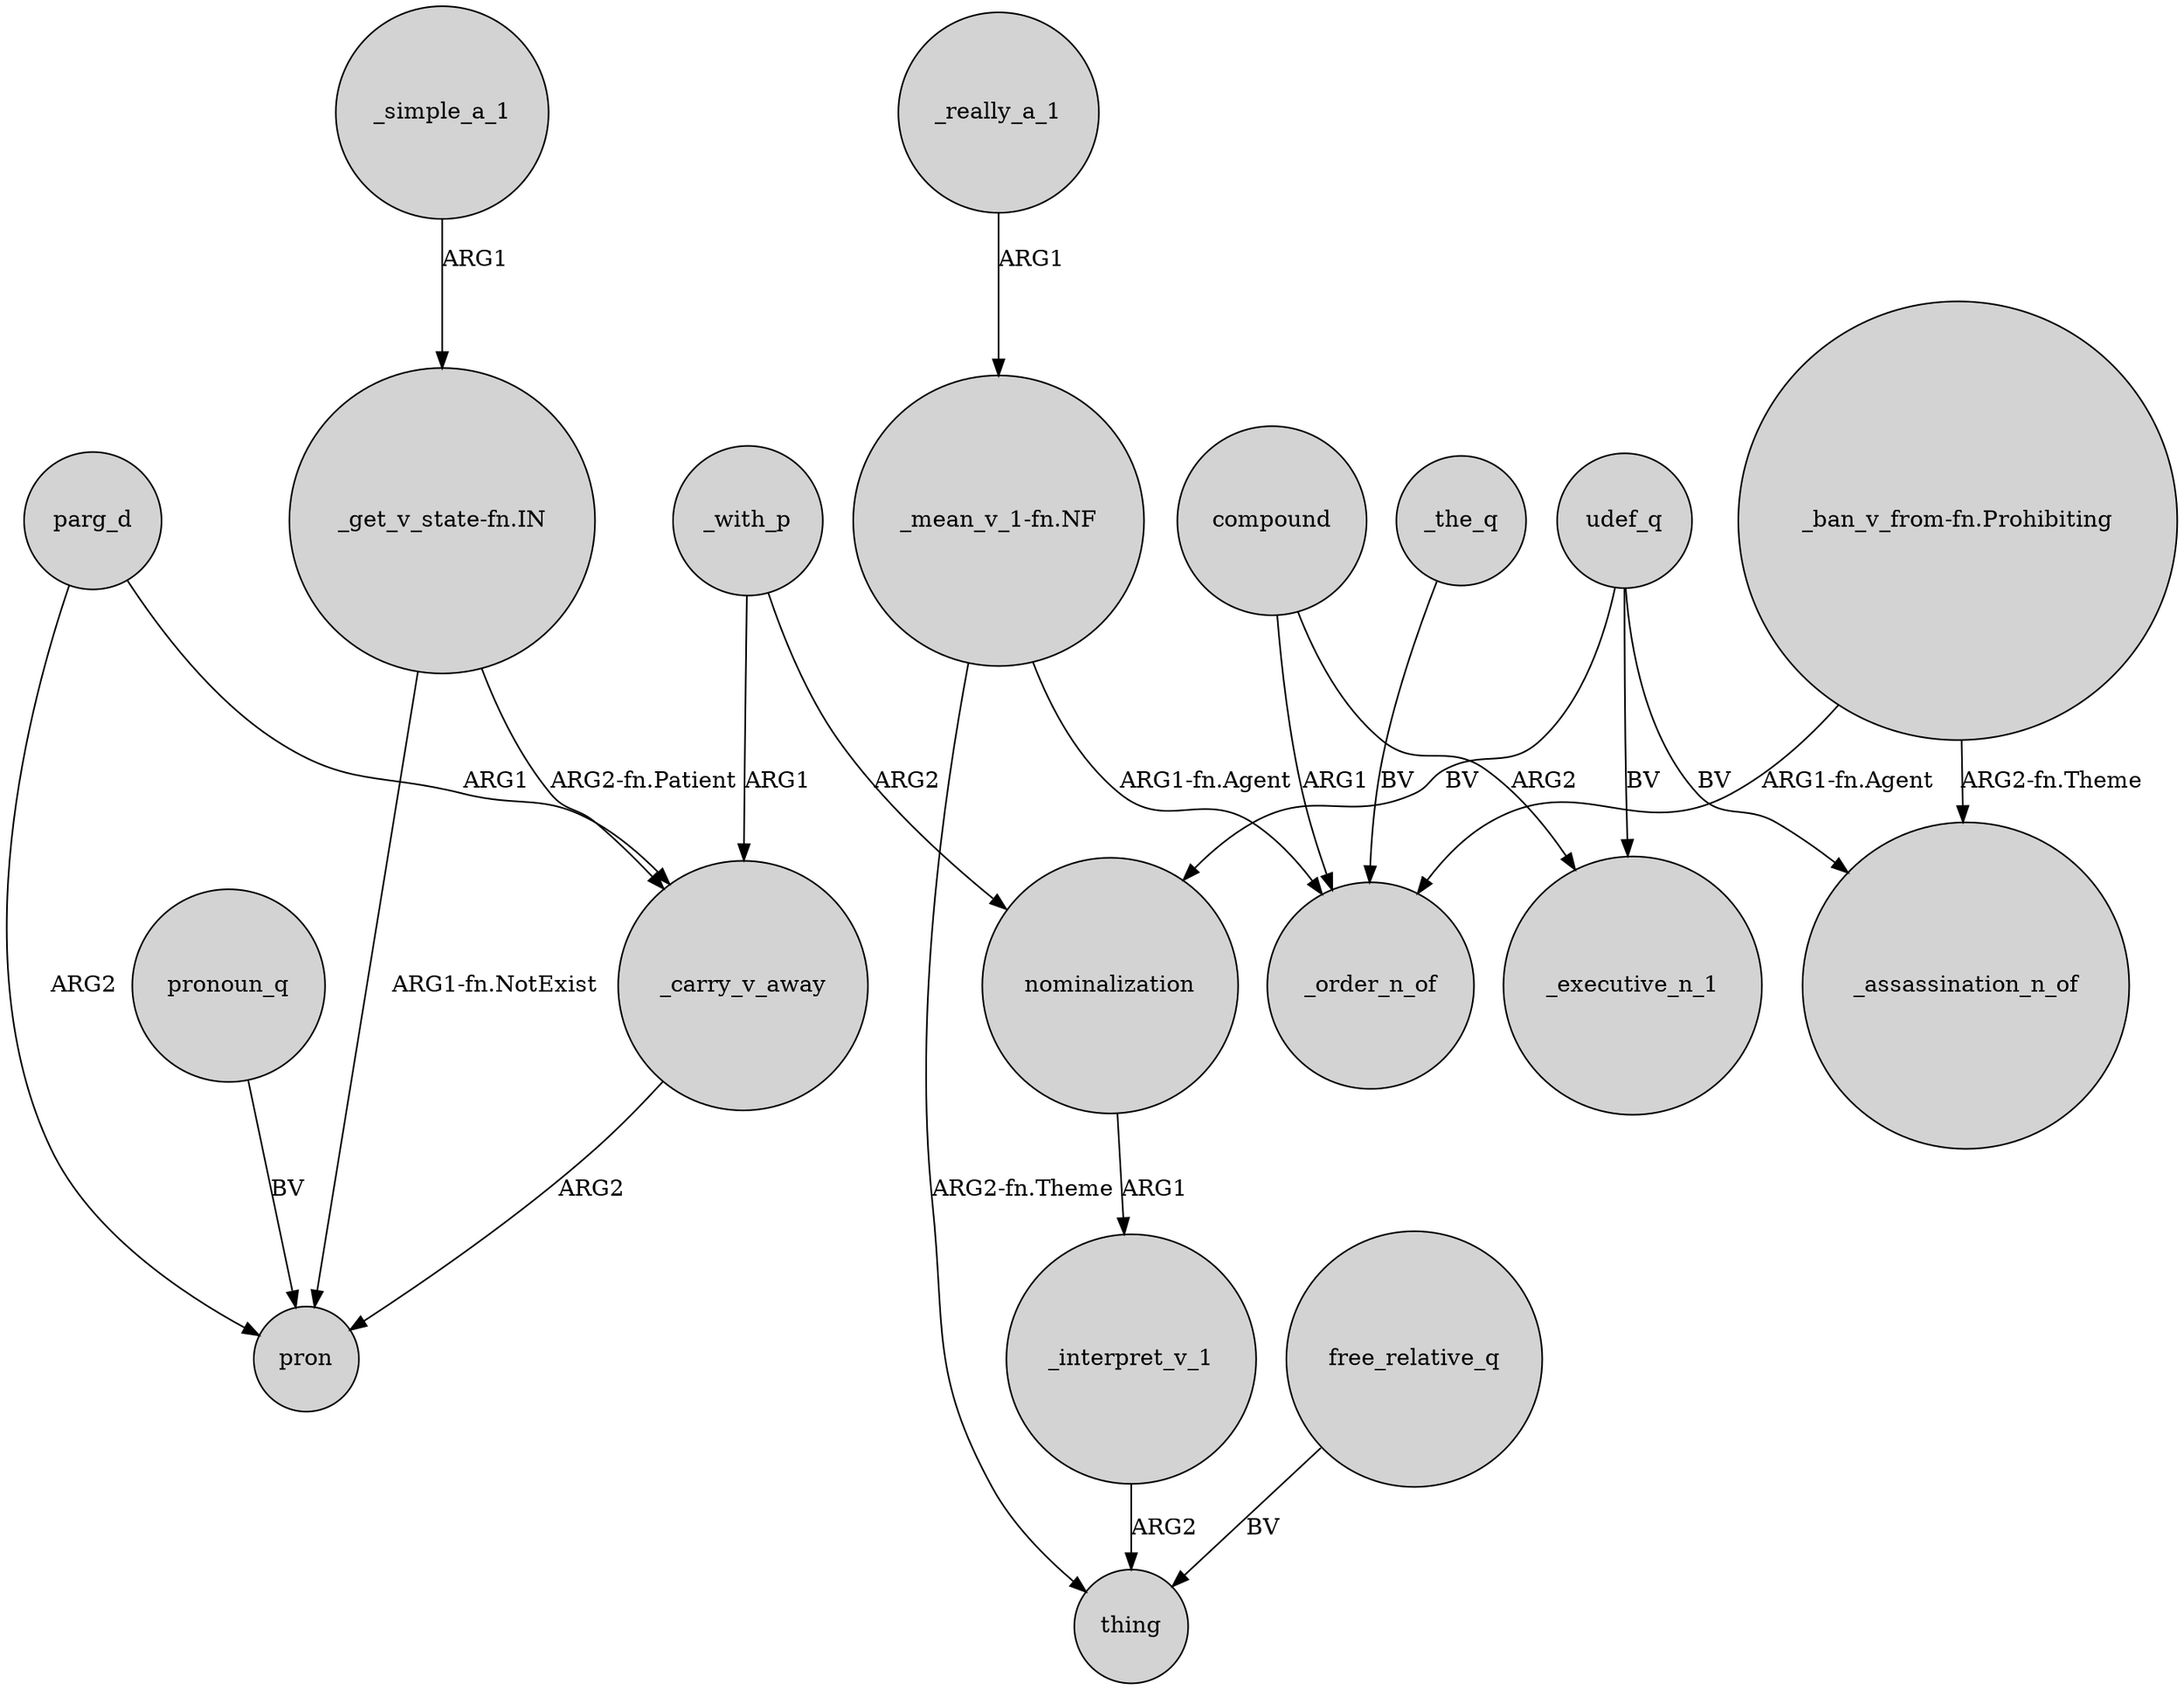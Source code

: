digraph {
	node [shape=circle style=filled]
	"_get_v_state-fn.IN" -> pron [label="ARG1-fn.NotExist"]
	_with_p -> _carry_v_away [label=ARG1]
	"_get_v_state-fn.IN" -> _carry_v_away [label="ARG2-fn.Patient"]
	_simple_a_1 -> "_get_v_state-fn.IN" [label=ARG1]
	udef_q -> _executive_n_1 [label=BV]
	_with_p -> nominalization [label=ARG2]
	"_mean_v_1-fn.NF" -> _order_n_of [label="ARG1-fn.Agent"]
	_carry_v_away -> pron [label=ARG2]
	_the_q -> _order_n_of [label=BV]
	parg_d -> _carry_v_away [label=ARG1]
	parg_d -> pron [label=ARG2]
	udef_q -> _assassination_n_of [label=BV]
	pronoun_q -> pron [label=BV]
	_interpret_v_1 -> thing [label=ARG2]
	compound -> _order_n_of [label=ARG1]
	_really_a_1 -> "_mean_v_1-fn.NF" [label=ARG1]
	free_relative_q -> thing [label=BV]
	nominalization -> _interpret_v_1 [label=ARG1]
	udef_q -> nominalization [label=BV]
	"_mean_v_1-fn.NF" -> thing [label="ARG2-fn.Theme"]
	"_ban_v_from-fn.Prohibiting" -> _assassination_n_of [label="ARG2-fn.Theme"]
	compound -> _executive_n_1 [label=ARG2]
	"_ban_v_from-fn.Prohibiting" -> _order_n_of [label="ARG1-fn.Agent"]
}
